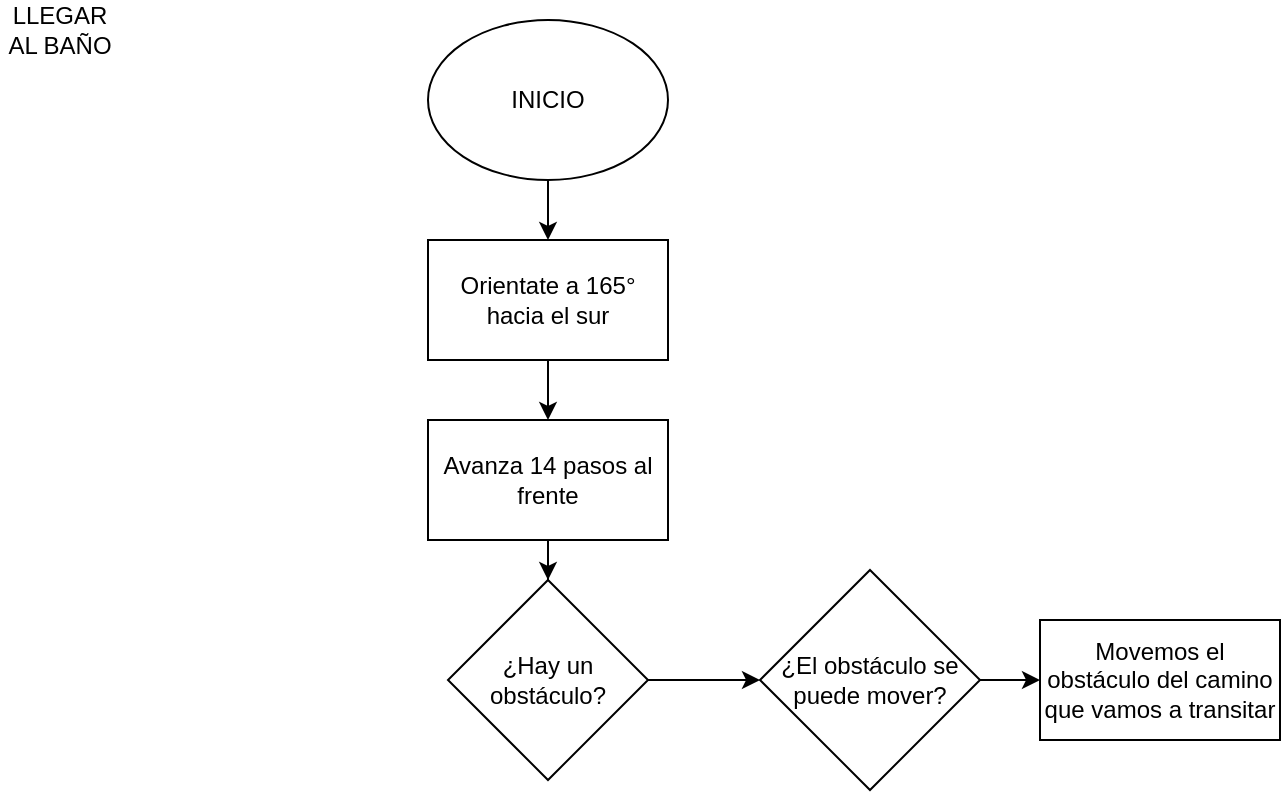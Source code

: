 <mxfile version="26.2.2">
  <diagram name="Página-1" id="BakqYVgqDOj-Tn5B0C5e">
    <mxGraphModel dx="1362" dy="843" grid="1" gridSize="10" guides="1" tooltips="1" connect="1" arrows="1" fold="1" page="1" pageScale="1" pageWidth="827" pageHeight="1169" math="0" shadow="0">
      <root>
        <mxCell id="0" />
        <mxCell id="1" parent="0" />
        <mxCell id="SGCWJ3ADr1alrxqsZNFG-5" value="" style="edgeStyle=orthogonalEdgeStyle;rounded=0;orthogonalLoop=1;jettySize=auto;html=1;" edge="1" parent="1" source="SGCWJ3ADr1alrxqsZNFG-1" target="SGCWJ3ADr1alrxqsZNFG-4">
          <mxGeometry relative="1" as="geometry" />
        </mxCell>
        <mxCell id="SGCWJ3ADr1alrxqsZNFG-1" value="INICIO" style="ellipse;whiteSpace=wrap;html=1;" vertex="1" parent="1">
          <mxGeometry x="354" y="80" width="120" height="80" as="geometry" />
        </mxCell>
        <mxCell id="SGCWJ3ADr1alrxqsZNFG-2" value="LLEGAR AL BAÑO" style="text;html=1;align=center;verticalAlign=middle;whiteSpace=wrap;rounded=0;" vertex="1" parent="1">
          <mxGeometry x="140" y="70" width="60" height="30" as="geometry" />
        </mxCell>
        <mxCell id="SGCWJ3ADr1alrxqsZNFG-7" value="" style="edgeStyle=orthogonalEdgeStyle;rounded=0;orthogonalLoop=1;jettySize=auto;html=1;" edge="1" parent="1" source="SGCWJ3ADr1alrxqsZNFG-4" target="SGCWJ3ADr1alrxqsZNFG-6">
          <mxGeometry relative="1" as="geometry" />
        </mxCell>
        <mxCell id="SGCWJ3ADr1alrxqsZNFG-4" value="Orientate a 165° hacia el sur" style="whiteSpace=wrap;html=1;" vertex="1" parent="1">
          <mxGeometry x="354" y="190" width="120" height="60" as="geometry" />
        </mxCell>
        <mxCell id="SGCWJ3ADr1alrxqsZNFG-11" value="" style="edgeStyle=orthogonalEdgeStyle;rounded=0;orthogonalLoop=1;jettySize=auto;html=1;" edge="1" parent="1" source="SGCWJ3ADr1alrxqsZNFG-6" target="SGCWJ3ADr1alrxqsZNFG-10">
          <mxGeometry relative="1" as="geometry" />
        </mxCell>
        <mxCell id="SGCWJ3ADr1alrxqsZNFG-6" value="Avanza 14 pasos al frente" style="whiteSpace=wrap;html=1;" vertex="1" parent="1">
          <mxGeometry x="354" y="280" width="120" height="60" as="geometry" />
        </mxCell>
        <mxCell id="SGCWJ3ADr1alrxqsZNFG-15" value="" style="edgeStyle=orthogonalEdgeStyle;rounded=0;orthogonalLoop=1;jettySize=auto;html=1;" edge="1" parent="1" source="SGCWJ3ADr1alrxqsZNFG-10" target="SGCWJ3ADr1alrxqsZNFG-14">
          <mxGeometry relative="1" as="geometry" />
        </mxCell>
        <mxCell id="SGCWJ3ADr1alrxqsZNFG-10" value="¿Hay un obstáculo?" style="rhombus;whiteSpace=wrap;html=1;" vertex="1" parent="1">
          <mxGeometry x="364" y="360" width="100" height="100" as="geometry" />
        </mxCell>
        <mxCell id="SGCWJ3ADr1alrxqsZNFG-17" value="" style="edgeStyle=orthogonalEdgeStyle;rounded=0;orthogonalLoop=1;jettySize=auto;html=1;" edge="1" parent="1" source="SGCWJ3ADr1alrxqsZNFG-14" target="SGCWJ3ADr1alrxqsZNFG-16">
          <mxGeometry relative="1" as="geometry" />
        </mxCell>
        <mxCell id="SGCWJ3ADr1alrxqsZNFG-14" value="¿El obstáculo se puede mover?" style="rhombus;whiteSpace=wrap;html=1;" vertex="1" parent="1">
          <mxGeometry x="520" y="355" width="110" height="110" as="geometry" />
        </mxCell>
        <mxCell id="SGCWJ3ADr1alrxqsZNFG-16" value="Movemos el obstáculo del camino que vamos a transitar" style="whiteSpace=wrap;html=1;" vertex="1" parent="1">
          <mxGeometry x="660" y="380" width="120" height="60" as="geometry" />
        </mxCell>
      </root>
    </mxGraphModel>
  </diagram>
</mxfile>
